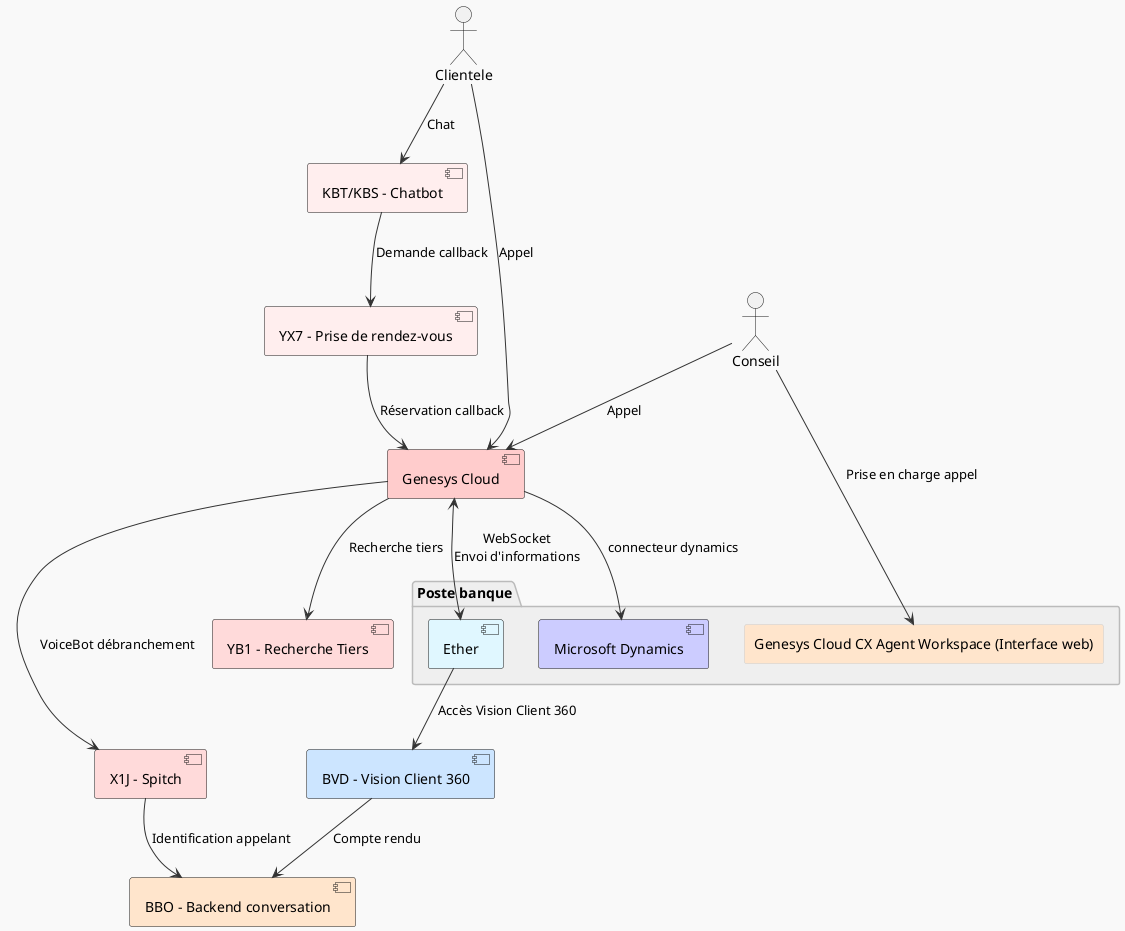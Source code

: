 @startuml
skinparam shadowing false
skinparam monochrome false
skinparam ArrowColor #333333
skinparam BackgroundColor #F9F9F9
skinparam FontName Arial
skinparam FontSize 12

skinparam rectangle {
  BackgroundColor #F7F7F7
  BorderColor #CCCCCC
}
skinparam package {
  BackgroundColor #EFEFEF
  BorderColor #BBBBBB
}

actor Clientele as clientele
actor Conseil as conseil

package "Poste banque" {
  rectangle "Genesys Cloud CX Agent Workspace (Interface web)" as agent_workspace #FFE5CC
  component "Ether" as ether #E0F7FF
  component "Microsoft Dynamics" as dynamics #CCCCFF
}

component "KBT/KBS - Chatbot" as chatbot #FFEEEE
component "YX7 - Prise de rendez-vous" as rendezvous #FFEEEE
component "Genesys Cloud" as genesys #FFCCCC
component "X1J - Spitch" as spitch #FFDADA
component "YB1 - Recherche Tiers" as recherche_tiers #FFDADA
component "BBO - Backend conversation" as backend_conversation #FFE5CC
component "BVD - Vision Client 360" as vision_client #CCE5FF

conseil --> agent_workspace : Prise en charge appel
conseil --> genesys :Appel
clientele --> genesys : Appel
clientele --> chatbot : Chat
chatbot --> rendezvous : Demande callback
rendezvous --> genesys : Réservation callback

genesys --> recherche_tiers : Recherche tiers
genesys --> spitch : VoiceBot débranchement

genesys <--> ether : WebSocket\nEnvoi d'informations
genesys --> dynamics :  connecteur dynamics

ether --> vision_client : Accès Vision Client 360

spitch --> backend_conversation : Identification appelant
vision_client --> backend_conversation : Compte rendu

@enduml
